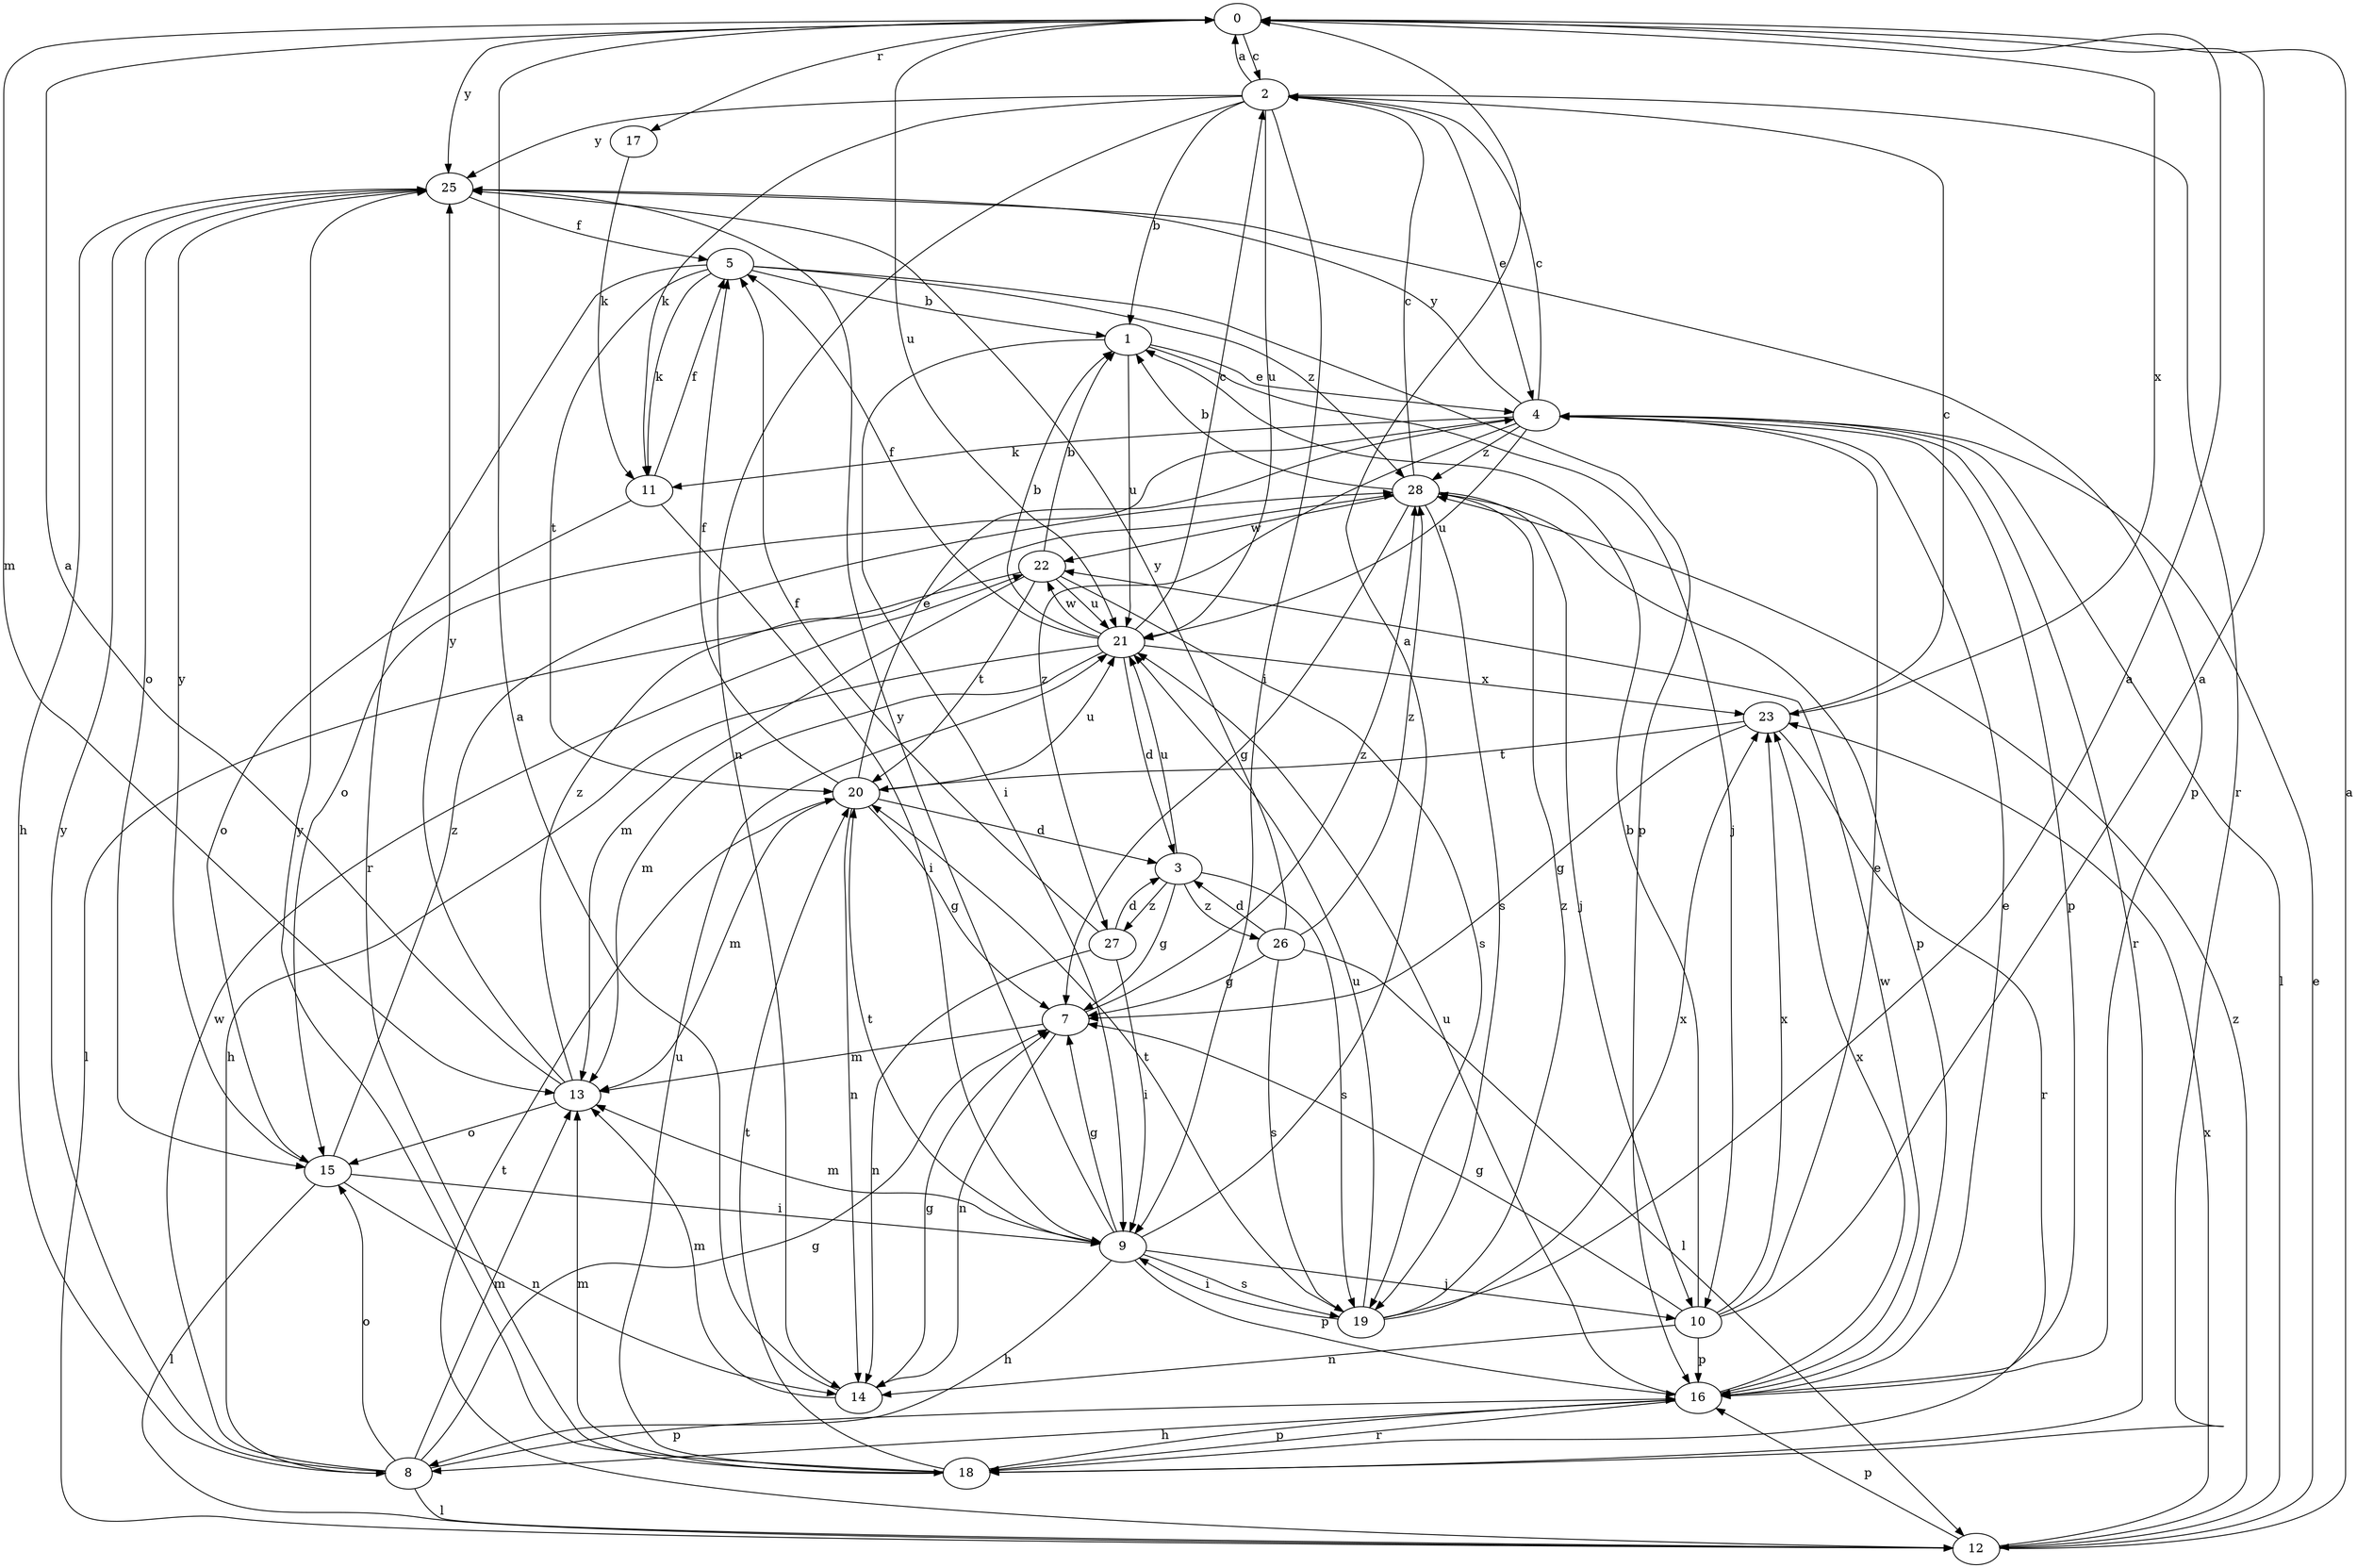 strict digraph  {
0;
1;
2;
3;
4;
5;
7;
8;
9;
10;
11;
12;
13;
14;
15;
16;
17;
18;
19;
20;
21;
22;
23;
25;
26;
27;
28;
0 -> 2  [label=c];
0 -> 13  [label=m];
0 -> 17  [label=r];
0 -> 21  [label=u];
0 -> 23  [label=x];
0 -> 25  [label=y];
1 -> 4  [label=e];
1 -> 9  [label=i];
1 -> 10  [label=j];
1 -> 21  [label=u];
2 -> 0  [label=a];
2 -> 1  [label=b];
2 -> 4  [label=e];
2 -> 9  [label=i];
2 -> 11  [label=k];
2 -> 14  [label=n];
2 -> 18  [label=r];
2 -> 21  [label=u];
2 -> 25  [label=y];
3 -> 7  [label=g];
3 -> 19  [label=s];
3 -> 21  [label=u];
3 -> 26  [label=z];
3 -> 27  [label=z];
4 -> 2  [label=c];
4 -> 11  [label=k];
4 -> 12  [label=l];
4 -> 15  [label=o];
4 -> 16  [label=p];
4 -> 18  [label=r];
4 -> 21  [label=u];
4 -> 25  [label=y];
4 -> 27  [label=z];
4 -> 28  [label=z];
5 -> 1  [label=b];
5 -> 11  [label=k];
5 -> 16  [label=p];
5 -> 18  [label=r];
5 -> 20  [label=t];
5 -> 28  [label=z];
7 -> 13  [label=m];
7 -> 14  [label=n];
7 -> 28  [label=z];
8 -> 7  [label=g];
8 -> 12  [label=l];
8 -> 13  [label=m];
8 -> 15  [label=o];
8 -> 16  [label=p];
8 -> 22  [label=w];
8 -> 25  [label=y];
9 -> 0  [label=a];
9 -> 7  [label=g];
9 -> 8  [label=h];
9 -> 10  [label=j];
9 -> 13  [label=m];
9 -> 16  [label=p];
9 -> 19  [label=s];
9 -> 20  [label=t];
9 -> 25  [label=y];
10 -> 0  [label=a];
10 -> 1  [label=b];
10 -> 4  [label=e];
10 -> 7  [label=g];
10 -> 14  [label=n];
10 -> 16  [label=p];
10 -> 23  [label=x];
11 -> 5  [label=f];
11 -> 9  [label=i];
11 -> 15  [label=o];
12 -> 0  [label=a];
12 -> 4  [label=e];
12 -> 16  [label=p];
12 -> 20  [label=t];
12 -> 23  [label=x];
12 -> 28  [label=z];
13 -> 0  [label=a];
13 -> 15  [label=o];
13 -> 25  [label=y];
13 -> 28  [label=z];
14 -> 0  [label=a];
14 -> 7  [label=g];
14 -> 13  [label=m];
15 -> 9  [label=i];
15 -> 12  [label=l];
15 -> 14  [label=n];
15 -> 25  [label=y];
15 -> 28  [label=z];
16 -> 4  [label=e];
16 -> 8  [label=h];
16 -> 18  [label=r];
16 -> 21  [label=u];
16 -> 22  [label=w];
16 -> 23  [label=x];
17 -> 11  [label=k];
18 -> 13  [label=m];
18 -> 16  [label=p];
18 -> 20  [label=t];
18 -> 21  [label=u];
18 -> 25  [label=y];
19 -> 0  [label=a];
19 -> 9  [label=i];
19 -> 20  [label=t];
19 -> 21  [label=u];
19 -> 23  [label=x];
19 -> 28  [label=z];
20 -> 3  [label=d];
20 -> 4  [label=e];
20 -> 5  [label=f];
20 -> 7  [label=g];
20 -> 13  [label=m];
20 -> 14  [label=n];
20 -> 21  [label=u];
21 -> 1  [label=b];
21 -> 2  [label=c];
21 -> 3  [label=d];
21 -> 5  [label=f];
21 -> 8  [label=h];
21 -> 13  [label=m];
21 -> 22  [label=w];
21 -> 23  [label=x];
22 -> 1  [label=b];
22 -> 12  [label=l];
22 -> 13  [label=m];
22 -> 19  [label=s];
22 -> 20  [label=t];
22 -> 21  [label=u];
23 -> 2  [label=c];
23 -> 7  [label=g];
23 -> 18  [label=r];
23 -> 20  [label=t];
25 -> 5  [label=f];
25 -> 8  [label=h];
25 -> 15  [label=o];
25 -> 16  [label=p];
26 -> 3  [label=d];
26 -> 7  [label=g];
26 -> 12  [label=l];
26 -> 19  [label=s];
26 -> 25  [label=y];
26 -> 28  [label=z];
27 -> 3  [label=d];
27 -> 5  [label=f];
27 -> 9  [label=i];
27 -> 14  [label=n];
28 -> 1  [label=b];
28 -> 2  [label=c];
28 -> 7  [label=g];
28 -> 10  [label=j];
28 -> 16  [label=p];
28 -> 19  [label=s];
28 -> 22  [label=w];
}
